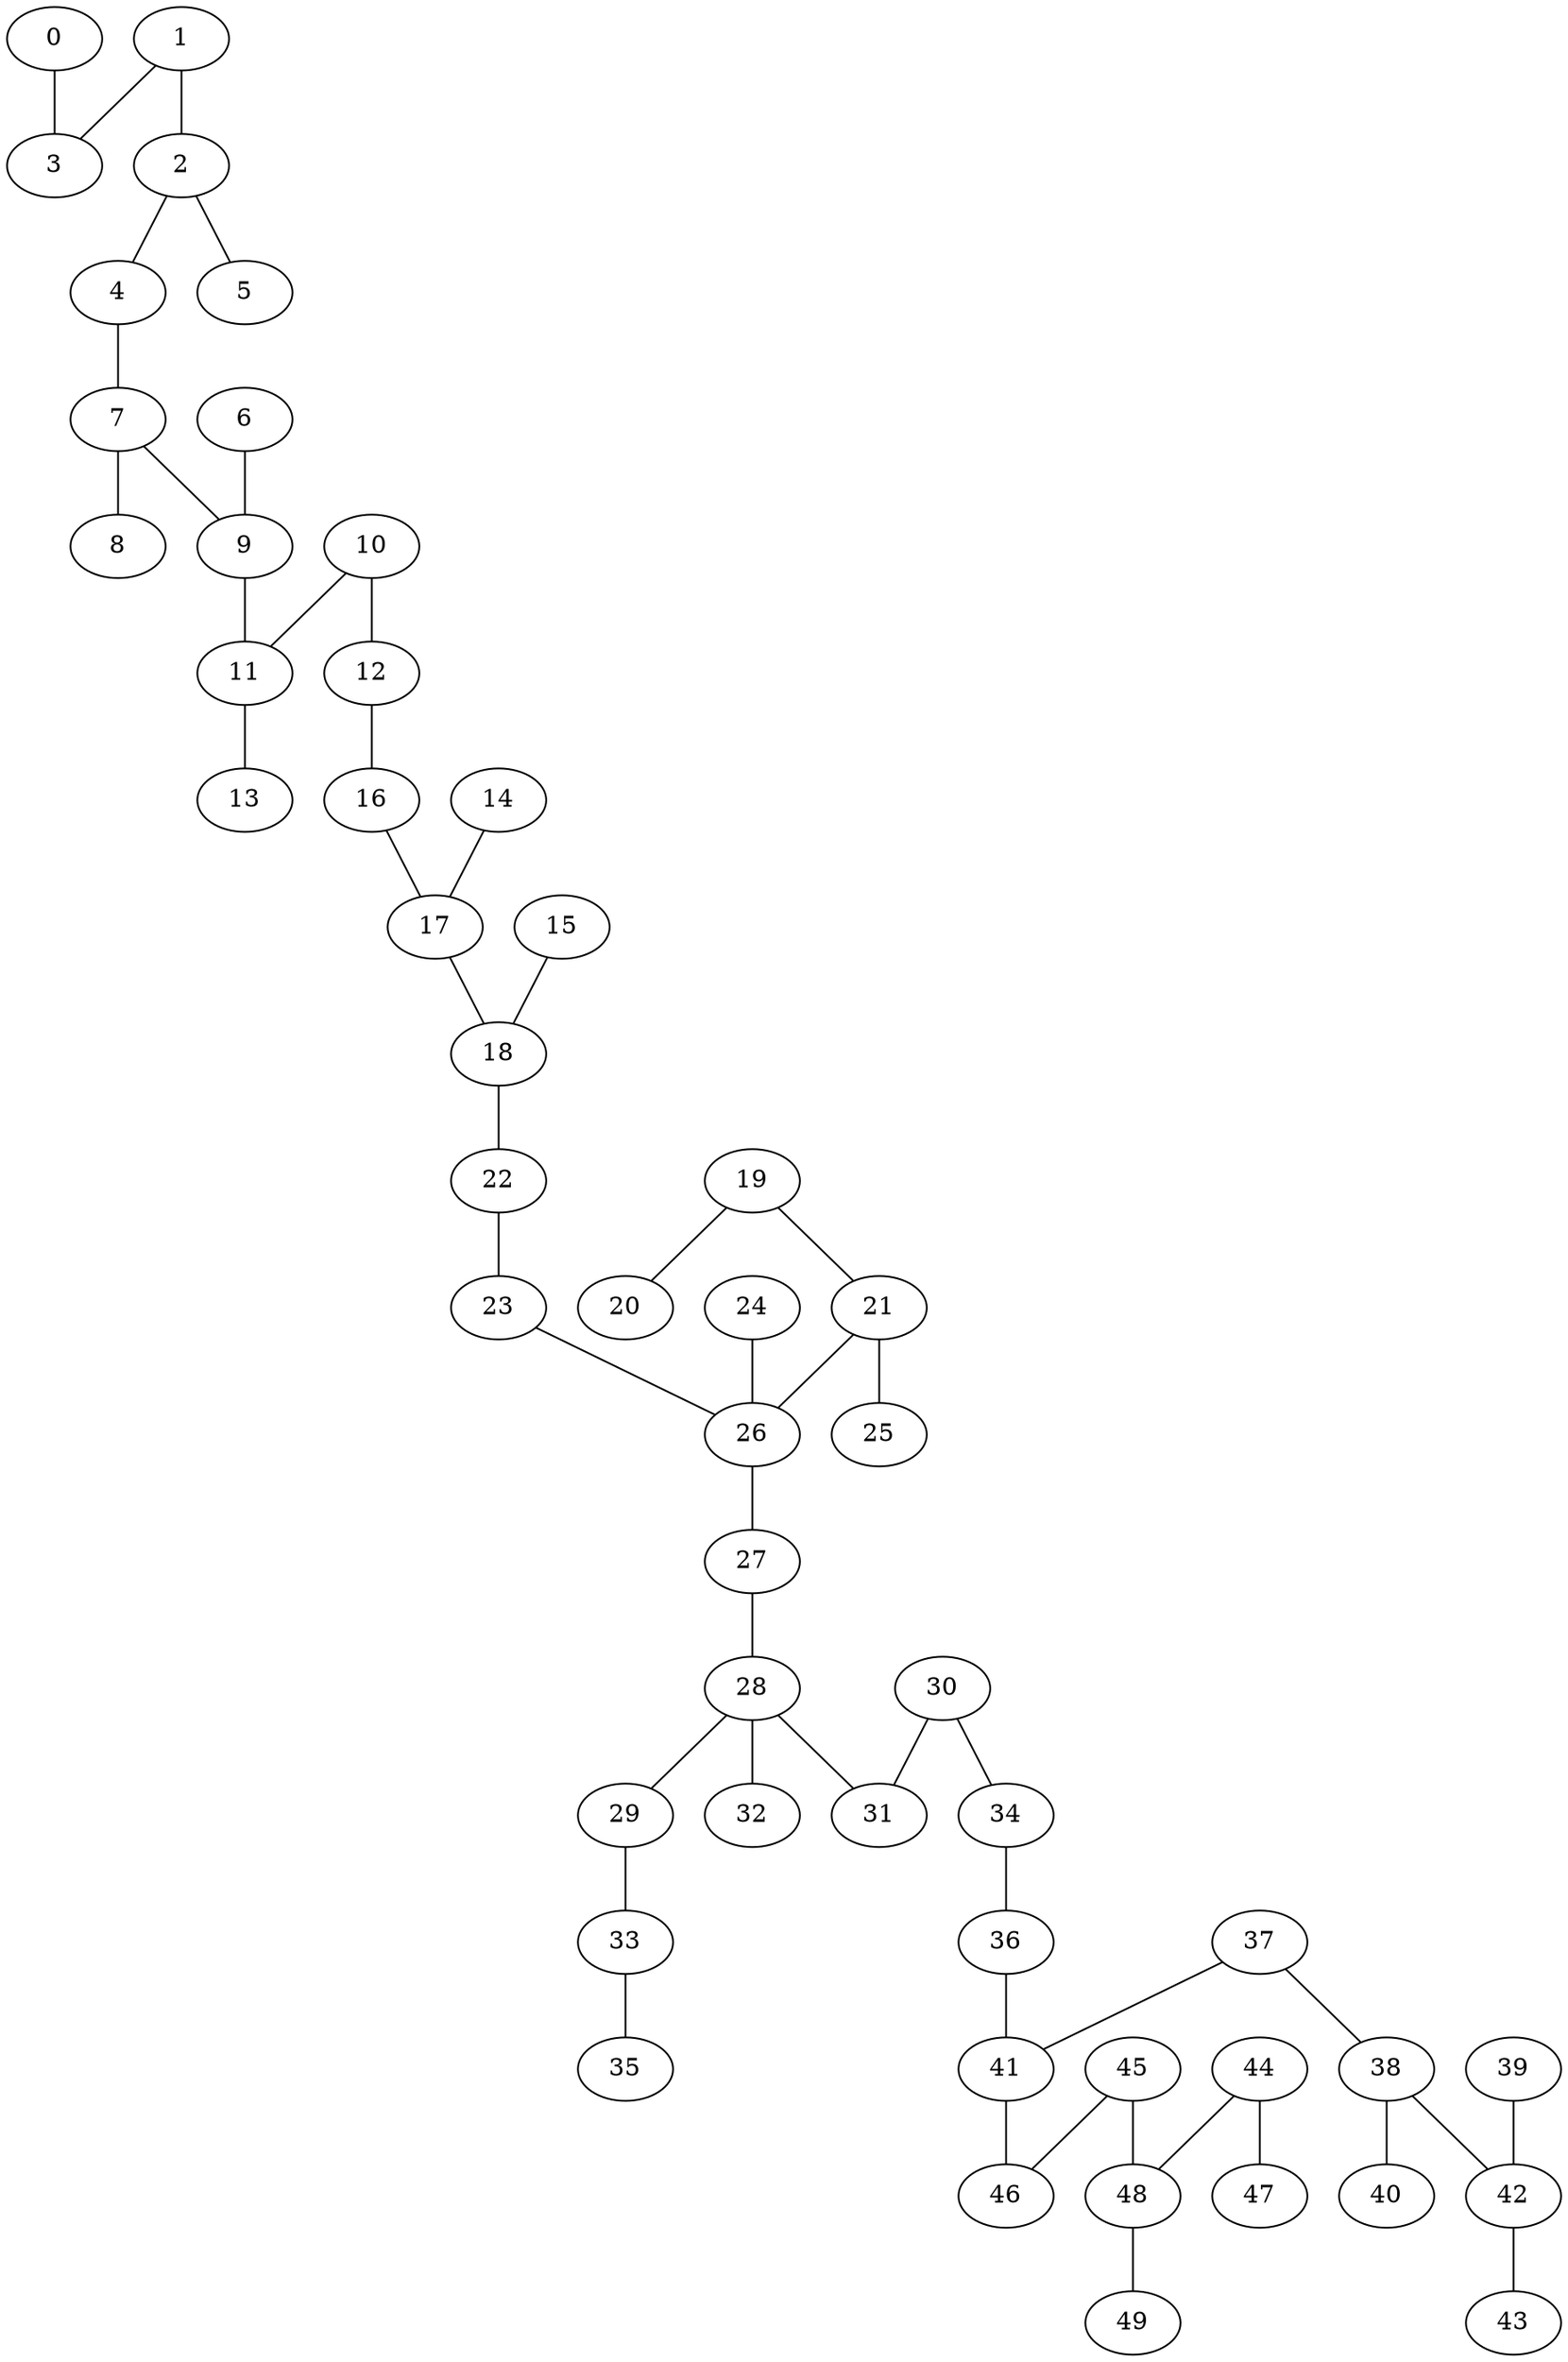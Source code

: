 graph grafoBarabasi_50_5_KruskalI  {
0;
1;
2;
3;
4;
5;
6;
7;
8;
9;
10;
11;
12;
13;
14;
15;
16;
17;
18;
19;
20;
21;
22;
23;
24;
25;
26;
27;
28;
29;
30;
31;
32;
33;
34;
35;
36;
37;
38;
39;
40;
41;
42;
43;
44;
45;
46;
47;
48;
49;
9 -- 11;
10 -- 11;
21 -- 25;
7 -- 8;
42 -- 43;
2 -- 5;
15 -- 18;
39 -- 42;
41 -- 46;
6 -- 9;
28 -- 29;
28 -- 31;
17 -- 18;
7 -- 9;
14 -- 17;
29 -- 33;
30 -- 34;
48 -- 49;
2 -- 4;
4 -- 7;
11 -- 13;
1 -- 2;
45 -- 48;
23 -- 26;
1 -- 3;
16 -- 17;
30 -- 31;
0 -- 3;
44 -- 47;
34 -- 36;
37 -- 38;
37 -- 41;
21 -- 26;
24 -- 26;
27 -- 28;
28 -- 32;
36 -- 41;
19 -- 20;
38 -- 42;
19 -- 21;
38 -- 40;
26 -- 27;
33 -- 35;
10 -- 12;
18 -- 22;
44 -- 48;
45 -- 46;
12 -- 16;
22 -- 23;
}